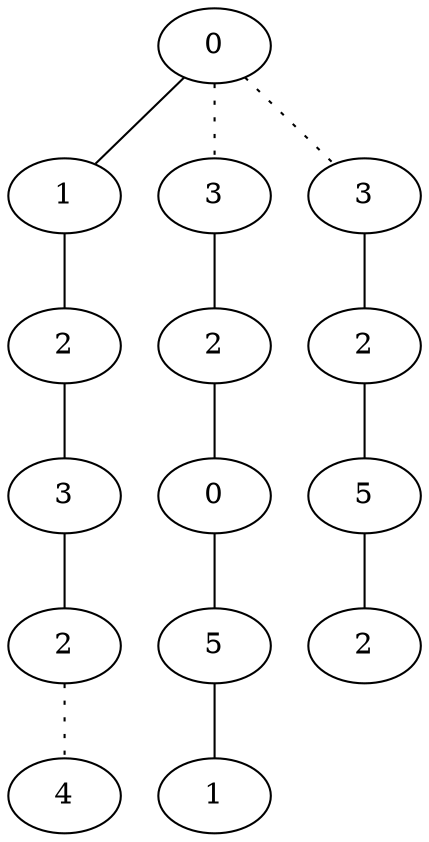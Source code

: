 graph {
a0[label=0];
a1[label=1];
a2[label=2];
a3[label=3];
a4[label=2];
a5[label=4];
a6[label=3];
a7[label=2];
a8[label=0];
a9[label=5];
a10[label=1];
a11[label=3];
a12[label=2];
a13[label=5];
a14[label=2];
a0 -- a1;
a0 -- a6 [style=dotted];
a0 -- a11 [style=dotted];
a1 -- a2;
a2 -- a3;
a3 -- a4;
a4 -- a5 [style=dotted];
a6 -- a7;
a7 -- a8;
a8 -- a9;
a9 -- a10;
a11 -- a12;
a12 -- a13;
a13 -- a14;
}

